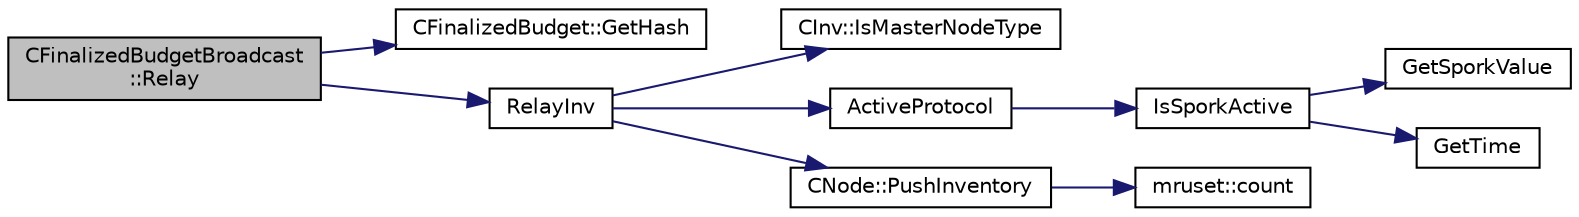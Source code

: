 digraph "CFinalizedBudgetBroadcast::Relay"
{
  edge [fontname="Helvetica",fontsize="10",labelfontname="Helvetica",labelfontsize="10"];
  node [fontname="Helvetica",fontsize="10",shape=record];
  rankdir="LR";
  Node8 [label="CFinalizedBudgetBroadcast\l::Relay",height=0.2,width=0.4,color="black", fillcolor="grey75", style="filled", fontcolor="black"];
  Node8 -> Node9 [color="midnightblue",fontsize="10",style="solid",fontname="Helvetica"];
  Node9 [label="CFinalizedBudget::GetHash",height=0.2,width=0.4,color="black", fillcolor="white", style="filled",URL="$class_c_finalized_budget.html#a0ce6295086247f5982f93ee3cea956e6"];
  Node8 -> Node10 [color="midnightblue",fontsize="10",style="solid",fontname="Helvetica"];
  Node10 [label="RelayInv",height=0.2,width=0.4,color="black", fillcolor="white", style="filled",URL="$net_8cpp.html#a653718509f060207d28139fa8346e64a"];
  Node10 -> Node11 [color="midnightblue",fontsize="10",style="solid",fontname="Helvetica"];
  Node11 [label="CInv::IsMasterNodeType",height=0.2,width=0.4,color="black", fillcolor="white", style="filled",URL="$class_c_inv.html#ab96a3a729beb1092a87604667dc5baba"];
  Node10 -> Node12 [color="midnightblue",fontsize="10",style="solid",fontname="Helvetica"];
  Node12 [label="ActiveProtocol",height=0.2,width=0.4,color="black", fillcolor="white", style="filled",URL="$main_8cpp.html#a138f84e8c8976fe85712b695c32ee3c7",tooltip="See whether the protocol update is enforced for connected nodes. "];
  Node12 -> Node13 [color="midnightblue",fontsize="10",style="solid",fontname="Helvetica"];
  Node13 [label="IsSporkActive",height=0.2,width=0.4,color="black", fillcolor="white", style="filled",URL="$spork_8cpp.html#a3305663176e21e81c80dc951a7f8ea5e"];
  Node13 -> Node14 [color="midnightblue",fontsize="10",style="solid",fontname="Helvetica"];
  Node14 [label="GetSporkValue",height=0.2,width=0.4,color="black", fillcolor="white", style="filled",URL="$spork_8cpp.html#a7125c44e1c9a54dc7c28556b3fb24a8f"];
  Node13 -> Node15 [color="midnightblue",fontsize="10",style="solid",fontname="Helvetica"];
  Node15 [label="GetTime",height=0.2,width=0.4,color="black", fillcolor="white", style="filled",URL="$utiltime_8cpp.html#a46fac5fba8ba905b5f9acb364f5d8c6f",tooltip="For unit testing. "];
  Node10 -> Node16 [color="midnightblue",fontsize="10",style="solid",fontname="Helvetica"];
  Node16 [label="CNode::PushInventory",height=0.2,width=0.4,color="black", fillcolor="white", style="filled",URL="$class_c_node.html#a7cef2333aa8776127a7e7fcab659eb6a"];
  Node16 -> Node17 [color="midnightblue",fontsize="10",style="solid",fontname="Helvetica"];
  Node17 [label="mruset::count",height=0.2,width=0.4,color="black", fillcolor="white", style="filled",URL="$classmruset.html#aff65b732aed809fb84542e1136321a24"];
}
